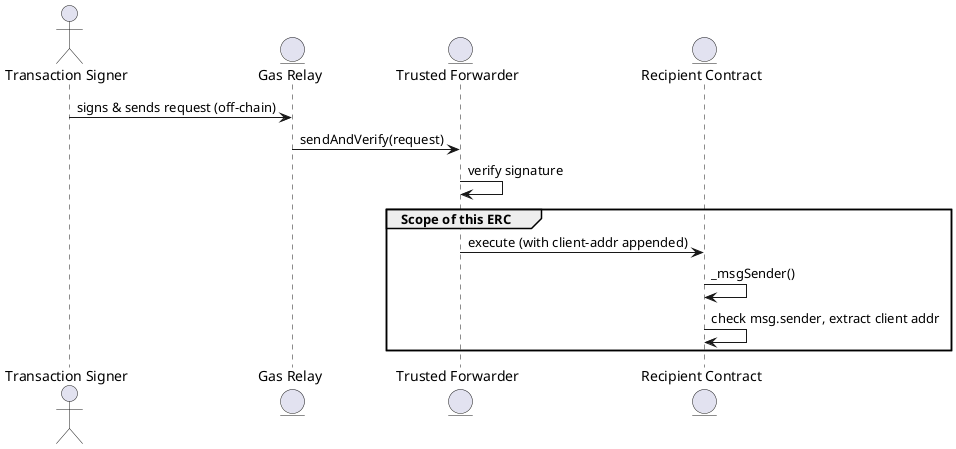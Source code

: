 @startuml
actor "Transaction Signer" as Transaction_Signer
entity "Gas Relay" as Gas_Relay
entity "Trusted Forwarder" as Trusted_Forwarder
entity "Recipient Contract" as Recipient_Contract

Transaction_Signer -> Gas_Relay : signs & sends request (off-chain)
Gas_Relay -> Trusted_Forwarder : sendAndVerify(request)
Trusted_Forwarder -> Trusted_Forwarder : verify signature
group Scope of this ERC
    Trusted_Forwarder -> Recipient_Contract : execute (with client-addr appended)
    Recipient_Contract -> Recipient_Contract : _msgSender()
    Recipient_Contract -> Recipient_Contract : check msg.sender, extract client addr
end
@enduml
